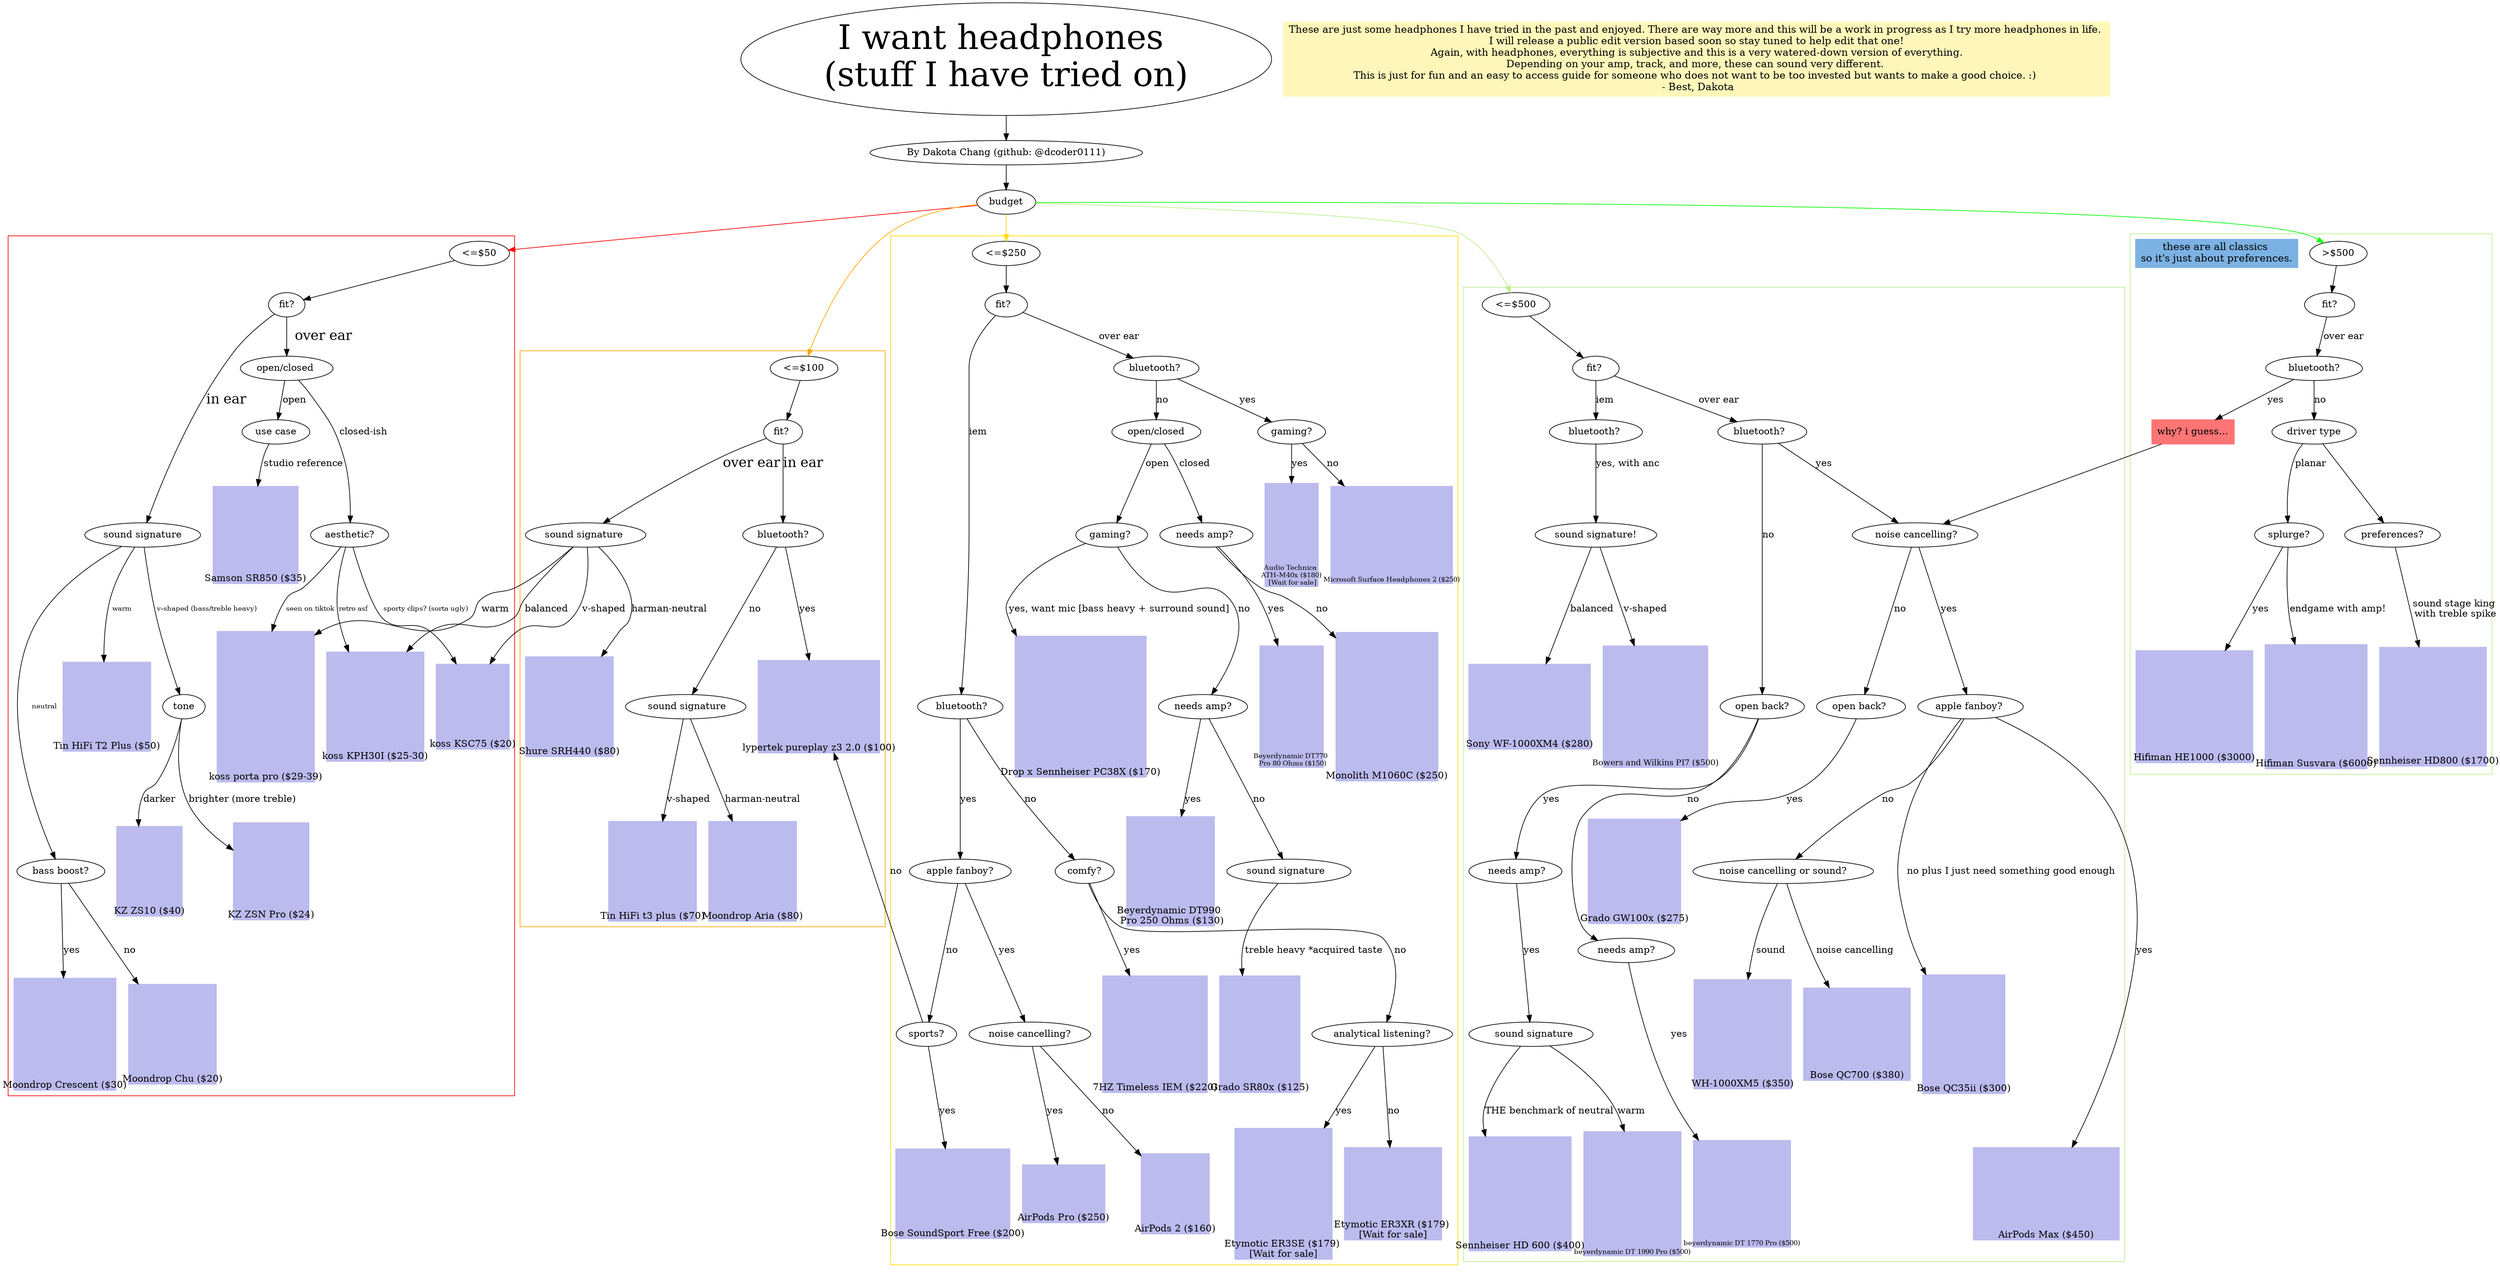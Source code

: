 digraph headphones {
    graph [fontname = "Sans", compound=true, labelloc="b"];
    node [shape=oval];
    
    bgcolor=white;
    "I want headphones \n(stuff I have tried on)" [fontsize="50pt"];
    "These are just some headphones I have tried in the past and enjoyed. There are way more and this will be a work in progress as I try more headphones in life. \n I will release a public edit version based soon so stay tuned to help edit that one! \n Again, with headphones, everything is subjective and this is a very watered-down version of everything. \nDepending on your amp, track, and more, these can sound very different. \nThis is just for fun and an easy to access guide for someone who does not want to be too invested but wants to make a good choice. :) \n - Best, Dakota" [fontsize="15", shape=rectangle, color="#fff7ba", style="filled"]

    "I want headphones \n(stuff I have tried on)"->"By Dakota Chang (github: @dcoder0111)"->"budget";
    "budget"->"<=$50" [color="red", penwidth=1.0, fontsize="20pt"];
    "budget"->"<=$100" [color="orange", penwidth=1.0, fontsize="20pt"];
    "budget"->"<=$250"[color="#ffdd00", penwidth=1.0, fontsize="20pt"];
    "budget"-> "<=$500" [color="#bbee88", penwidth=1.0, fontsize="20pt"];
    "budget"->">$500" [color="green", penwidth=1.0, fontsize="20pt"];
    
    // aesthetics of graph
    "<=$50" -> "<=$100" -> "<=$250" -> "<=$500" -> ">$500" [color="transparent"];
    subgraph headphones{
        node [color="#bbbbee", style=filled, shape=rectangle];
        // over ear
        "koss porta pro ($29-39)"[
            height="3.1",
            width="2",
            imagepos="tc",
            fixedsize=true,
            labelloc="b",
            image="img/koss_porta_pro.jpg"
        ]
        "koss KSC75 ($20)"[
            height="1.75",
            width="1.5",
            imagepos="tc",
            fixedsize=true,
            labelloc="b",
            image="img/koss_ksc75.jpg"
        ]
        "koss KPH30I ($25-30)"[
            height="2.25",
            width="2",
            imagepos="tc",
            fixedsize=true,
            labelloc="b",
            image="img/koss_kph30i.jpeg"
        ]
        "Samson SR850 ($35)"[
            height="2",
            width="1.75",
            imagepos="tc",
            fixedsize=true,
            labelloc="b",
            image="img/samson_sr850.jpg"
        ]
        // iem
        "KZ ZSN Pro ($24)"[
            height="2",
            width="1.55",
            imagepos="tc",
            fixedsize=true,
            labelloc="b",
            image="img/kz_zsnpro.jpg"
        ]
        "KZ ZS10 ($40)"[
            height="1.85",
            width="1.35",
            imagepos="tc",
            fixedsize=true,
            labelloc="b",
            image="img/kz_zs10.jpg"
        ]
        "Moondrop Crescent ($30)"[
            height="2.3",
            width="2.1",
            imagepos="tc",
            fixedsize=true,
            labelloc="b",
            image="img/moondrop_crescent.webp"
        ]
        "Moondrop Chu ($20)"[
            height="2.05",
            width="1.8",
            imagepos="tc",
            fixedsize=true,
            labelloc="b",
            image="img/moondrop_chu.jpeg"
        ]
        "Tin HiFi T2 Plus ($50)"[
            height="1.83",
            width="1.8",
            imagepos="tc",
            fixedsize=true,
            labelloc="b",
            image="img/tin_hifi_t2_plus.jpg"
        ]
        
        // over ear
        "Shure SRH440 ($80)" [
            height="2.05",
            width="1.8",
            imagepos="tc",
            fixedsize=true,
            labelloc="b",
            image="img/shure_srh440.jpeg"
        ] // harman

        // iem
        "Tin HiFi t3 plus ($70)"[
            height="2.05",
            width="1.8",
            imagepos="tc",
            fixedsize=true,
            labelloc="b",
            image="img/tin_hifi_t3_plus.jpeg"
        ] //v-shaped
        "Moondrop Aria ($80)"[
            height="2.05",
            width="1.8",
            imagepos="tc",
            fixedsize=true,
            labelloc="b",
            image="img/moondrop_aria.webp"
        ] //Harman-neutral
        "lypertek pureplay z3 2.0 ($100)"[
            height="1.9",
            width="2.5",
            imagepos="tc",
            fixedsize=true,
            labelloc="b",
            image="img/lyptertek_pureplay.jpg"
        ] //bluetooth neutral+bass boost
        
        // over ear
        "Grado SR80x ($125)"[
            height="2.4",
            width="1.65",
            imagepos="tc",
            fixedsize=true,
            labelloc="b",
            image="img/grado_sr80x.jpg"
        ] 
        "Beyerdynamic DT990 \n Pro 250 Ohms ($130)"[
            height="2.25",
            width="1.8",
            imagepos="tc",
            fixedsize=true,
            labelloc="b",
            image="img/beyerdynamic_dt990_pro_250.webp"
        ]  //open needs amp
        "Beyerdynamic DT770 \n Pro 80 Ohms ($150)"[
            height="2.5",
            width="1.3",
            imagepos="tc",
            fixedsize=true,
            labelloc="b",
            image="img/dt770_80ohms.jpg",
            fontsize="10",
            
        ]  //closed needs amp
        "Drop x Sennheiser PC38X ($170)"[
            height="2.9",
            width="2.7",
            imagepos="tc",
            fixedsize=true,
            labelloc="b",
            image="img/senn_pc38x.jpeg"
        ]  //bass heavy gaming
        "Audio Technica \n ATH-M40x ($180) \n [Wait for sale]"[
            height="2.12",
            width="1.1",
            imagepos="tc",
            fixedsize=true,
            labelloc="b",
            image="img/ath_m40x.jpeg",
            fontsize="10",
        ]  //bluetooth
        "Monolith M1060C ($250)"[
            height="3.05",
            width="2.1",
            imagepos="tc",
            fixedsize=true,
            labelloc="b",
            image="img/monolith_m1060C.jpg"
        ]  //planar, closed, wired
        "Microsoft Surface Headphones 2 ($250)"[
            height="2",
            width="2.5",
            imagepos="tc",
            fixedsize=true,
            labelloc="b",
            image="img/surface_headphones_2.webp",
            fontsize="10"
        ]  //bluetooth
        
        // iem
        "AirPods 2 ($160)"[
            height="1.65",
            width="1.4",
            imagepos="tc",
            fixedsize=true,
            labelloc="b",
            image="img/airpods2.jpeg",
        ] //bluetooth
        "Etymotic ER3SE ($179) \n[Wait for sale]"[
            height="2.7",
            width="2",
            imagepos="tc",
            fixedsize=true,
            labelloc="b",
            image="img/etymotic_er3se.jpg",
        ]
        "Etymotic ER3XR ($179) \n[Wait for sale]"[
            height="1.9",
            width="2",
            imagepos="tc",
            fixedsize=true,
            labelloc="b",
            image="img/etymotic_er3xr.jpg",
        ]
        "Bose SoundSport Free ($200)"[
            height="1.85",
            width="2.35",
            imagepos="tc",
            fixedsize=true,
            labelloc="b",
            image="img/bose_soundsport_free.png",
        ] //bluetooth
        "7HZ Timeless IEM ($220)"[
            height="2.4",
            width="2.15",
            imagepos="tc",
            fixedsize=true,
            labelloc="b",
            image="img/7hz_timeless.jpeg",
        ]
        "AirPods Pro ($250)"[
            height="1.2",
            width="1.7",
            imagepos="tc",
            fixedsize=true,
            labelloc="b",
            image="img/airpods_pro.jpeg",
        ] //bluetooth
        
        // over ear
        "Grado GW100x ($275)"[
            height="2.15",
            width="1.9",
            imagepos="tc",
            fixedsize=true,
            labelloc="b",
            image="img/grado_gw100x.jpeg",
        ] //bluetooth
        "Bose QC35ii ($300)"[
            height="2.45",
            width="1.7",
            imagepos="tc",
            fixedsize=true,
            labelloc="b",
            image="img/bose_qc35ii.webp",
        ] //bluetooth
        "Bose QC700 ($380)"[
            height="1.9",
            width="2.2",
            imagepos="tc",
            fixedsize=true,
            labelloc="b",
            image="img/bose_qc700.jpeg",
        ] //bluetooth
        "WH-1000XM5 ($350)"[
            height="2.25",
            width="2.",
            imagepos="tc",
            fixedsize=true,
            labelloc="b",
            image="img/Sony-WH-1000XM5.webp",
        ] //bluetooth
        "Sennheiser HD 600 ($400)"[
            height="2.35",
            width="2.1",
            imagepos="tc",
            fixedsize=true,
            labelloc="b",
            image="img/senn_hd_600.jpeg",
        ]
        "AirPods Max ($450)"[
            height="1.9",
            width="3",
            imagepos="tc",
            fixedsize=true,
            labelloc="b",
            image="img/airpods_max.jpeg",
        ] //bluetooth
        "beyerdynamic DT 1770 Pro ($500)"[
            height="2.2",
            width="2",
            imagepos="tc",
            fixedsize=true,
            labelloc="b",
            image="img/dt1770_pro.jpeg",
            fontsize="10"
        ] //(closed)
        "beyerdynamic DT 1990 Pro ($500)"[
            height="2.55",
            width="2",
            imagepos="tc",
            fixedsize=true,
            labelloc="b",
            image="img/dt1990_pro.webp",
            fontsize="10"
        ] //(open)
        // iem
        "Sony WF-1000XM4 ($280)"[
            height="1.75",
            width="2.5",
            imagepos="tc",
            fixedsize=true,
            labelloc="b",
            image="img/Sony-WF-1000XM4.jpeg",
        ] //bluetooth
        "Bowers and Wilkins PI7 ($500)"[
            height="2.5",
            width="2.15",
            imagepos="tc",
            fixedsize=true,
            labelloc="b",
            image="img/bowerwilkins_pi7.jpg",
            fontsize="12",
        ]//bluetooth

        // over ear
        "Sennheiser HD800 ($1700)"[
            height="2.45",
            width="2.2",
            imagepos="tc",
            fixedsize=true,
            labelloc="b",
            image="img/senn_hd_800.png",
        ] //soundstage king! bad treble spike
        "Hifiman HE1000 ($3000)"[
            height="2.3",
            width="2.4",
            imagepos="tc",
            fixedsize=true,
            labelloc="b",
            image="img/hifiman_he1000.jpg",
        ] //35 Ohm, open
        "Hifiman Susvara ($6000)"[
            height="2.55",
            width="2.1",
            imagepos="tc",
            fixedsize=true,
            labelloc="b",
            image="img/hifiman_susvara.jpg",
        ] //60ohms, open
    }
    
    subgraph cluster_price0{
        graph [color="red", penwidth=1.0, fontsize="20pt"];
        "<=$50"-> "fit?";
        // over ear
        "fit?" -> "open/closed " [label="  over ear", fontsize="20pt"];
        "open/closed " -> "aesthetic?" [label="closed-ish"];
        "aesthetic?" -> "koss porta pro ($29-39)" [label="seen on tiktok", fontsize="10pt"];
        "aesthetic?" -> "koss KSC75 ($20)" [label="sporty clips? (sorta ugly)", fontsize="10pt"];
        "aesthetic?" -> "koss KPH30I ($25-30)" [label="retro asf", fontsize="10pt"];
        "open/closed " -> "use case" [label="open"];
        "use case" -> "Samson SR850 ($35)" [label="studio reference"];
        
        // in ear
        "fit?" -> "sound signature" [label="in ear", fontsize="20pt"];
        "sound signature" -> "tone" [label="v-shaped (bass/treble heavy)", fontsize="10pt"];
        "tone"->"KZ ZSN Pro ($24)" [label="brighter (more treble)"];
        "tone"->"KZ ZS10 ($40)" [label="darker"];
        
        "sound signature" -> "bass boost?" [label="neutral", fontsize="10pt"];
        "bass boost?" -> "Moondrop Crescent ($30)" [label="yes"];
        "bass boost?" -> "Moondrop Chu ($20)" [label="no"];
        
        "sound signature" -> "Tin HiFi T2 Plus ($50)" [label=" warm", fontsize="10pt"];

        // graph aesthetics
        { rank = same; "KZ ZSN Pro ($24)"; "KZ ZS10 ($40)"}
        "Samson SR850 ($35)" -> "koss porta pro ($29-39)"  [ style = invis ];
        "koss porta pro ($29-39)" -> "KZ ZSN Pro ($24)" [ style = invis ]
        { rank = same; "koss porta pro ($29-39)";"koss KSC75 ($20)"; "koss KPH30I ($25-30)"}
        "KZ ZS10 ($40)" -> "Moondrop Chu ($20)" [ style = invis ]
        "Tin HiFi T2 Plus ($50)" -> "KZ ZS10 ($40)" [ style = invis ]
        { rank = same; "Moondrop Chu ($20)"; "Moondrop Crescent ($30)"}

    }

    subgraph cluster_price1{
        graph [color="orange", penwidth=1.0, fontsize="20pt"];
        "<=$100"-> "fit? ";
        // over ear
        "fit? " -> "sound signature " [label="over ear", fontsize="20pt"];
        "sound signature " -> "Shure SRH440 ($80)" [label="harman-neutral"];
        "sound signature " -> "koss porta pro ($29-39)" [label="warm"];
        "sound signature " -> "koss KSC75 ($20)" [label="v-shaped"];
        "sound signature " -> "koss KPH30I ($25-30)" [label="balanced"];
        
        // iem
        "fit? " -> "bluetooth?" [label="in ear", fontsize="20pt"];
        "bluetooth?" -> "lypertek pureplay z3 2.0 ($100)" [label="yes"];
        "bluetooth?" -> " sound signature" [label=" no"];
        " sound signature" -> "Tin HiFi t3 plus ($70)" [label="v-shaped"];
        " sound signature" -> "Moondrop Aria ($80)" [label="harman-neutral"];
    }
    
    subgraph cluster_price2{
        graph [color="#ffdd00", penwidth=1.0, fontsize="20pt"];
        "<=$250"-> "fit?  ";
        
        // over ear
        "fit?  " -> "bluetooth? " [label="over ear"];
        "bluetooth? " -> "gaming?" [label="yes"];
        "gaming?" -> "Audio Technica \n ATH-M40x ($180) \n [Wait for sale]" [label="yes"];
        "gaming?" -> "Microsoft Surface Headphones 2 ($250)" [label="no"];
        
        "bluetooth? " -> "open/closed" [label="no"];
        "open/closed" -> "gaming? " [label="open"];
        "gaming? " -> "Drop x Sennheiser PC38X ($170)" [label="yes, want mic [bass heavy + surround sound]"];
        
        "gaming? " -> "needs amp?" [label="no"];
        "needs amp?" -> "sound signature  " [label="no"];
        "sound signature  " -> "Grado SR80x ($125)" [label="treble heavy *acquired taste"]
        "needs amp?" -> "Beyerdynamic DT990 \n Pro 250 Ohms ($130)" [label="yes"]
        
        "open/closed" -> "needs amp? " [label="closed"];
        "needs amp? " -> "Monolith M1060C ($250)" [label="no"];
        "needs amp? " -> "Beyerdynamic DT770 \n Pro 80 Ohms ($150)" [label="yes"];
        
        //iem
        "fit?  " -> " bluetooth?" [label="iem"];
        " bluetooth?" -> "apple fanboy?" [label="yes"];
        "apple fanboy?" -> "sports?" [label="no"];
        "sports?" -> "Bose SoundSport Free ($200)" [label="yes"];
        "sports?" -> "lypertek pureplay z3 2.0 ($100)" [label="no"];
        "apple fanboy?" -> "noise cancelling?" [label="yes"];
        "noise cancelling?" -> "AirPods Pro ($250)"[label="yes"];
        "noise cancelling?" -> "AirPods 2 ($160)"[label="no"];
        
        " bluetooth?" -> "comfy?" [label="no"];
        "comfy?" -> "7HZ Timeless IEM ($220)" [label="yes"];
        "comfy?" -> "analytical listening?" [label="no"];
        "analytical listening?" -> "Etymotic ER3SE ($179) \n[Wait for sale]" [label="yes"];
        "analytical listening?" -> "Etymotic ER3XR ($179) \n[Wait for sale]" [label="no"];

        // graph aesthetics
        { rank = same; "Bose SoundSport Free ($200)"; "AirPods Pro ($250)"; "AirPods 2 ($160)"; "Etymotic ER3SE ($179) \n[Wait for sale]"; "Etymotic ER3XR ($179) \n[Wait for sale]"}
        // "Beyerdynamic DT770 \n Pro 80 Ohms ($150)" -> "Bose SoundSport Free ($200)" [ style = invis ]
        "Grado SR80x ($125)" -> "AirPods 2 ($160)" [ style = invis ]
        
    }
    
    subgraph cluster_price3{
        graph [color="#bbee88", penwidth=1.0, fontsize="20pt"];
        "<=$500"-> " fit?  ";
        //over ear
        " fit?  " -> "bluetooth?  " [label="over ear"];
        "bluetooth?  " -> " noise cancelling?" [label="yes"];
        " noise cancelling?" -> "apple fanboy? " [label="yes"];
        "apple fanboy? " -> "AirPods Max ($450)" [label="yes"];
        "apple fanboy? " -> "noise cancelling or sound?" [label="no"];
        "noise cancelling or sound?" -> "Bose QC700 ($380)" [label="noise cancelling"];
        "noise cancelling or sound?" -> "WH-1000XM5 ($350)" [label="sound"];
        "apple fanboy? " -> "Bose QC35ii ($300)" [label="no plus I just need something good enough"];
        " noise cancelling?" -> "open back? " [label="no"];
        "open back? " -> "Grado GW100x ($275)" [label="yes"];
        
        "bluetooth?  " -> "open back?" [label="no"];
        "open back?" -> " needs amp?" [label="yes"];
        " needs amp?" -> "  sound signature" [label="yes"];
        "  sound signature" -> "Sennheiser HD 600 ($400)" [label="THE benchmark of neutral"];
        "  sound signature" -> "beyerdynamic DT 1990 Pro ($500)" [label="warm"];
        "open back?" -> " needs amp? " [label="no"];
        " needs amp? " ->"beyerdynamic DT 1770 Pro ($500)" [label="yes"]; //(closed)

        // iem
        " fit?  " -> " bluetooth?  " [label="iem"];
        " bluetooth?  " -> "sound signature!" [label="yes, with anc"];
        "sound signature!" -> "Bowers and Wilkins PI7 ($500)" [label="v-shaped"];
        "sound signature!" -> "Sony WF-1000XM4 ($280)" [label="balanced"];

        // graph aesthetics
        { rank = same; "Bose QC35ii ($300)";"Bose QC700 ($380)";"WH-1000XM5 ($350)"}
        "Bose QC700 ($380)" -> "beyerdynamic DT 1990 Pro ($500)" [ style = invis ]
        { rank = same; "beyerdynamic DT 1770 Pro ($500)"; "beyerdynamic DT 1990 Pro ($500)";"AirPods Max ($450)"; "Sennheiser HD 600 ($400)"}


    }
    
    subgraph cluster_price4{
        graph [color="#bbee88", penwidth=1.0, fontsize="20pt"];
        ">$500"-> "  fit?  ";
        "these are all classics \nso it's just about preferences." [fontsize="15", shape=rectangle, color="#7bb2e3", style="filled"]
        //over ear
        "  fit?  " -> "  bluetooth?  " [label="over ear"];
        "why? i guess..." [shape=rectangle, color="#ff7474", style=filled]
        "  bluetooth?  " -> "why? i guess..." [label="yes"]
        "why? i guess..." -> " noise cancelling?";
        "  bluetooth?  " -> "driver type" [label="no"];
        "driver type" -> "splurge?" [label="planar"];
        "splurge?" -> "Hifiman Susvara ($6000)" [label="endgame with amp!"];//60ohms, open
        "splurge?" -> "Hifiman HE1000 ($3000)" [label="yes"];//35 Ohm, open
        
        "driver type" -> "preferences?";
        "preferences?" -> "Sennheiser HD800 ($1700)" [label="sound stage king\n with treble spike"]
    }
}